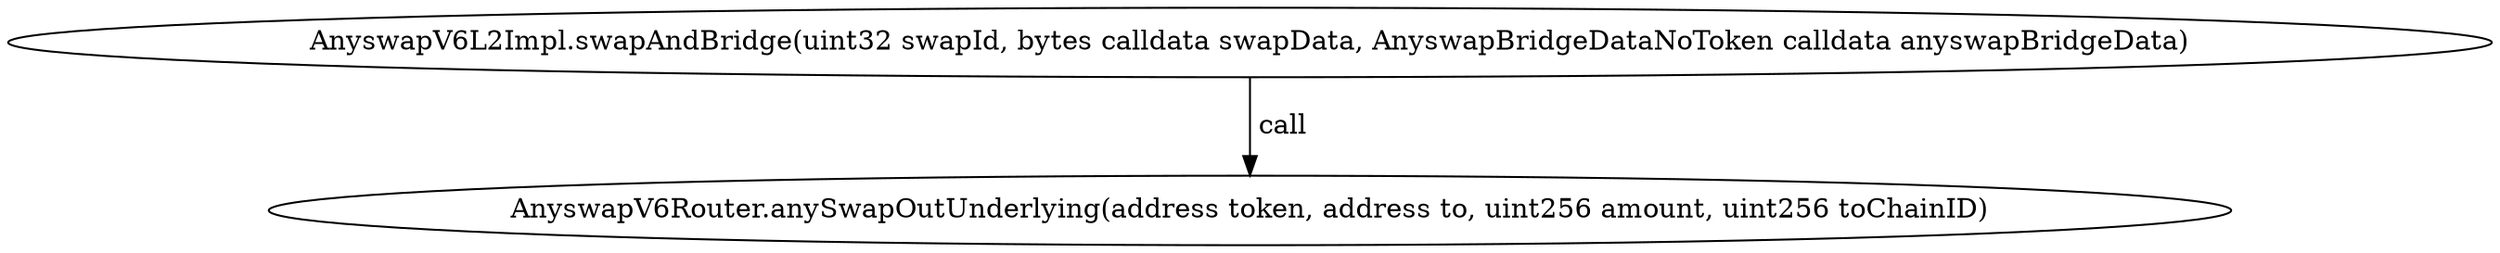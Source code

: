 digraph "" {
	graph [bb="0,0,1096.8,124.8"];
	node [label="\N"];
	"AnyswapV6L2Impl.swapAndBridge(uint32 swapId, bytes calldata swapData, AnyswapBridgeDataNoToken calldata anyswapBridgeData)"	 [height=0.5,
		pos="548.42,106.8",
		width=15.234];
	"AnyswapV6Router.anySwapOutUnderlying(address token, address to, uint256 amount, uint256 toChainID)"	 [height=0.5,
		pos="548.42,18",
		width=11.891];
	"AnyswapV6L2Impl.swapAndBridge(uint32 swapId, bytes calldata swapData, AnyswapBridgeDataNoToken calldata anyswapBridgeData)" -> "AnyswapV6Router.anySwapOutUnderlying(address token, address to, uint256 amount, uint256 toChainID)" [key=call,
	label=" call",
	lp="560.28,62.4",
	pos="e,548.42,36.072 548.42,88.401 548.42,76.295 548.42,60.208 548.42,46.467"];
}
